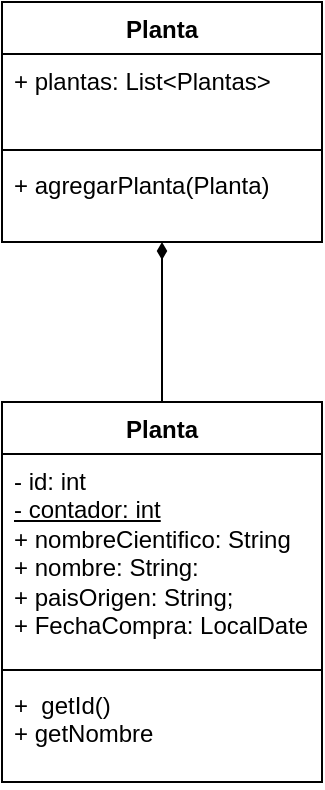 <mxfile version="24.6.1" type="device">
  <diagram name="Page-1" id="m8FsSWaCpyPg7UAgm5rh">
    <mxGraphModel dx="1183" dy="685" grid="1" gridSize="10" guides="1" tooltips="1" connect="1" arrows="1" fold="1" page="1" pageScale="1" pageWidth="827" pageHeight="1169" math="0" shadow="0">
      <root>
        <mxCell id="0" />
        <mxCell id="1" parent="0" />
        <mxCell id="fEPUuGZ8sBsM-hHpOr5j-14" style="edgeStyle=orthogonalEdgeStyle;rounded=0;orthogonalLoop=1;jettySize=auto;html=1;entryX=0.5;entryY=1;entryDx=0;entryDy=0;startArrow=none;startFill=0;endArrow=diamondThin;endFill=1;curved=0;" edge="1" parent="1" source="fEPUuGZ8sBsM-hHpOr5j-6" target="fEPUuGZ8sBsM-hHpOr5j-10">
          <mxGeometry relative="1" as="geometry" />
        </mxCell>
        <mxCell id="fEPUuGZ8sBsM-hHpOr5j-6" value="Planta" style="swimlane;fontStyle=1;align=center;verticalAlign=top;childLayout=stackLayout;horizontal=1;startSize=26;horizontalStack=0;resizeParent=1;resizeParentMax=0;resizeLast=0;collapsible=1;marginBottom=0;whiteSpace=wrap;html=1;" vertex="1" parent="1">
          <mxGeometry x="320" y="320" width="160" height="190" as="geometry" />
        </mxCell>
        <mxCell id="fEPUuGZ8sBsM-hHpOr5j-7" value="- id: int&lt;div&gt;&lt;u&gt;- contador: int&lt;/u&gt;&lt;br&gt;+ nombreCientifico: String&lt;/div&gt;&lt;div&gt;+ nombre: String:&lt;/div&gt;&lt;div&gt;+ paisOrigen: String;&lt;/div&gt;&lt;div&gt;+ FechaCompra: LocalDate&lt;/div&gt;" style="text;strokeColor=none;fillColor=none;align=left;verticalAlign=top;spacingLeft=4;spacingRight=4;overflow=hidden;rotatable=0;points=[[0,0.5],[1,0.5]];portConstraint=eastwest;whiteSpace=wrap;html=1;" vertex="1" parent="fEPUuGZ8sBsM-hHpOr5j-6">
          <mxGeometry y="26" width="160" height="104" as="geometry" />
        </mxCell>
        <mxCell id="fEPUuGZ8sBsM-hHpOr5j-8" value="" style="line;strokeWidth=1;fillColor=none;align=left;verticalAlign=middle;spacingTop=-1;spacingLeft=3;spacingRight=3;rotatable=0;labelPosition=right;points=[];portConstraint=eastwest;strokeColor=inherit;" vertex="1" parent="fEPUuGZ8sBsM-hHpOr5j-6">
          <mxGeometry y="130" width="160" height="8" as="geometry" />
        </mxCell>
        <mxCell id="fEPUuGZ8sBsM-hHpOr5j-9" value="+&amp;nbsp; getId()&lt;div&gt;+ getNombre&lt;/div&gt;&lt;div&gt;&lt;br&gt;&lt;div&gt;&lt;br&gt;&lt;/div&gt;&lt;/div&gt;" style="text;strokeColor=none;fillColor=none;align=left;verticalAlign=top;spacingLeft=4;spacingRight=4;overflow=hidden;rotatable=0;points=[[0,0.5],[1,0.5]];portConstraint=eastwest;whiteSpace=wrap;html=1;" vertex="1" parent="fEPUuGZ8sBsM-hHpOr5j-6">
          <mxGeometry y="138" width="160" height="52" as="geometry" />
        </mxCell>
        <mxCell id="fEPUuGZ8sBsM-hHpOr5j-10" value="Planta" style="swimlane;fontStyle=1;align=center;verticalAlign=top;childLayout=stackLayout;horizontal=1;startSize=26;horizontalStack=0;resizeParent=1;resizeParentMax=0;resizeLast=0;collapsible=1;marginBottom=0;whiteSpace=wrap;html=1;" vertex="1" parent="1">
          <mxGeometry x="320" y="120" width="160" height="120" as="geometry" />
        </mxCell>
        <mxCell id="fEPUuGZ8sBsM-hHpOr5j-11" value="+ plantas: List&amp;lt;Plantas&amp;gt;&lt;div&gt;&lt;br&gt;&lt;/div&gt;" style="text;strokeColor=none;fillColor=none;align=left;verticalAlign=top;spacingLeft=4;spacingRight=4;overflow=hidden;rotatable=0;points=[[0,0.5],[1,0.5]];portConstraint=eastwest;whiteSpace=wrap;html=1;" vertex="1" parent="fEPUuGZ8sBsM-hHpOr5j-10">
          <mxGeometry y="26" width="160" height="44" as="geometry" />
        </mxCell>
        <mxCell id="fEPUuGZ8sBsM-hHpOr5j-12" value="" style="line;strokeWidth=1;fillColor=none;align=left;verticalAlign=middle;spacingTop=-1;spacingLeft=3;spacingRight=3;rotatable=0;labelPosition=right;points=[];portConstraint=eastwest;strokeColor=inherit;" vertex="1" parent="fEPUuGZ8sBsM-hHpOr5j-10">
          <mxGeometry y="70" width="160" height="8" as="geometry" />
        </mxCell>
        <mxCell id="fEPUuGZ8sBsM-hHpOr5j-13" value="&lt;div&gt;&lt;div&gt;+ agregarPlanta(Planta)&lt;/div&gt;&lt;/div&gt;" style="text;strokeColor=none;fillColor=none;align=left;verticalAlign=top;spacingLeft=4;spacingRight=4;overflow=hidden;rotatable=0;points=[[0,0.5],[1,0.5]];portConstraint=eastwest;whiteSpace=wrap;html=1;" vertex="1" parent="fEPUuGZ8sBsM-hHpOr5j-10">
          <mxGeometry y="78" width="160" height="42" as="geometry" />
        </mxCell>
      </root>
    </mxGraphModel>
  </diagram>
</mxfile>
